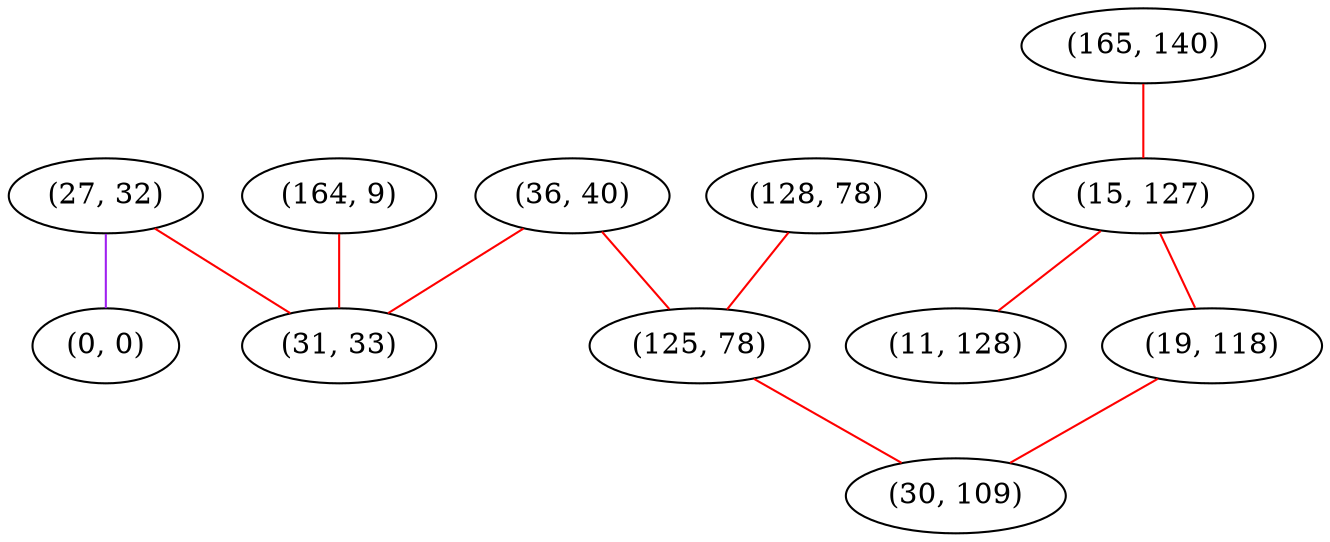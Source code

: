 graph "" {
"(27, 32)";
"(0, 0)";
"(164, 9)";
"(36, 40)";
"(128, 78)";
"(165, 140)";
"(15, 127)";
"(11, 128)";
"(19, 118)";
"(125, 78)";
"(30, 109)";
"(31, 33)";
"(27, 32)" -- "(0, 0)"  [color=purple, key=0, weight=4];
"(27, 32)" -- "(31, 33)"  [color=red, key=0, weight=1];
"(164, 9)" -- "(31, 33)"  [color=red, key=0, weight=1];
"(36, 40)" -- "(125, 78)"  [color=red, key=0, weight=1];
"(36, 40)" -- "(31, 33)"  [color=red, key=0, weight=1];
"(128, 78)" -- "(125, 78)"  [color=red, key=0, weight=1];
"(165, 140)" -- "(15, 127)"  [color=red, key=0, weight=1];
"(15, 127)" -- "(11, 128)"  [color=red, key=0, weight=1];
"(15, 127)" -- "(19, 118)"  [color=red, key=0, weight=1];
"(19, 118)" -- "(30, 109)"  [color=red, key=0, weight=1];
"(125, 78)" -- "(30, 109)"  [color=red, key=0, weight=1];
}
